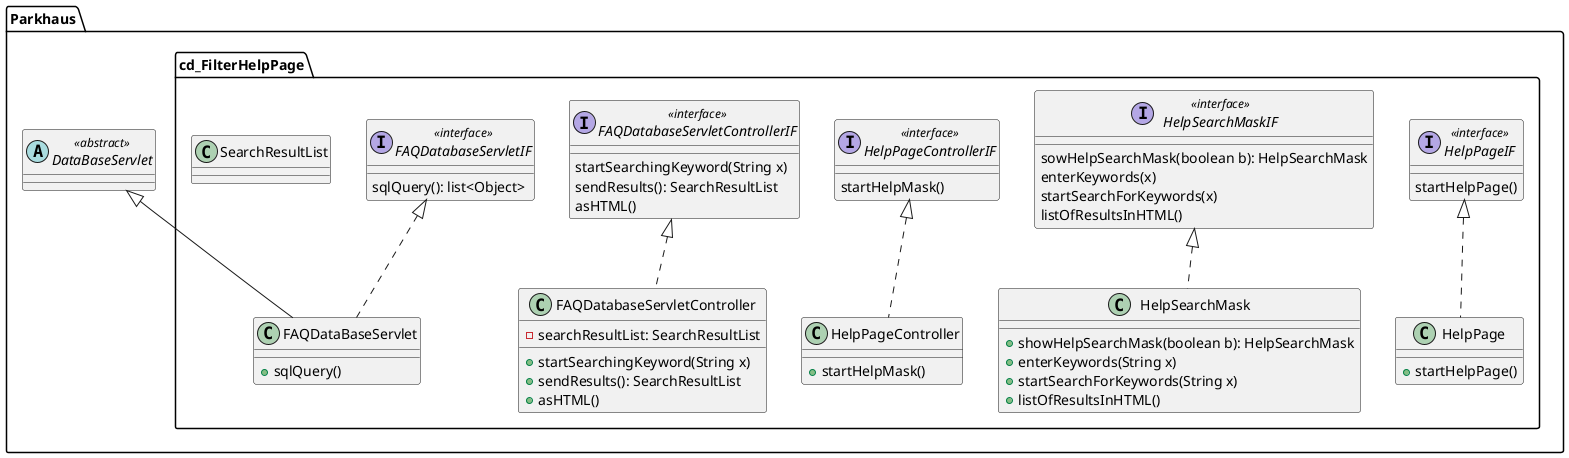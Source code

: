 @startuml
'https://plantuml.com/class-diagram



    package Parkhaus {

        abstract class DataBaseServlet {
        }

        package cd_FilterHelpPage {


             interface HelpPageIF {
                startHelpPage()
             }

             class HelpPage {
                 +startHelpPage()
             }


             'the parameters makes the method failsafe
             interface HelpSearchMaskIF {
                 sowHelpSearchMask(boolean b): HelpSearchMask
                 enterKeywords(x)
                 startSearchForKeywords(x)
                 listOfResultsInHTML()
             }

             class HelpSearchMask {
                 +showHelpSearchMask(boolean b): HelpSearchMask
                 +enterKeywords(String x)
                 +startSearchForKeywords(String x)
                 +listOfResultsInHTML()
             }


             interface HelpPageControllerIF {
                 startHelpMask()
             }

             class HelpPageController {
                 +startHelpMask()
             }


             interface FAQDatabaseServletControllerIF {
                  startSearchingKeyword(String x)
                  sendResults(): SearchResultList
                  asHTML()
             }

             class FAQDatabaseServletController {
                  -searchResultList: SearchResultList
                  +startSearchingKeyword(String x)
                  +sendResults(): SearchResultList
                  +asHTML()
             }


             interface FAQDatabaseServletIF {
                  sqlQuery(): list<Object>
             }

             class FAQDataBaseServlet {
                  +sqlQuery()
             }


             class SearchResultList {
             }


             HelpPageIF <<interface>>
             HelpSearchMaskIF <<interface>>
             HelpPageControllerIF <<interface>>
             FAQDatabaseServletControllerIF <<interface>>
             FAQDatabaseServletIF <<interface>>
             DataBaseServlet <<abstract>>

             HelpPageIF <|.. HelpPage
             HelpSearchMaskIF <|.. HelpSearchMask
             HelpPageControllerIF <|.. HelpPageController
             FAQDatabaseServletControllerIF <|.. FAQDatabaseServletController
             FAQDatabaseServletIF  <|.. FAQDataBaseServlet
             DataBaseServlet <|-- FAQDataBaseServlet

         }
    }
    'created: 21.5.21: bella, lukas
    'changed: 24.5.21: bella, lukas, rahgawi



@enduml